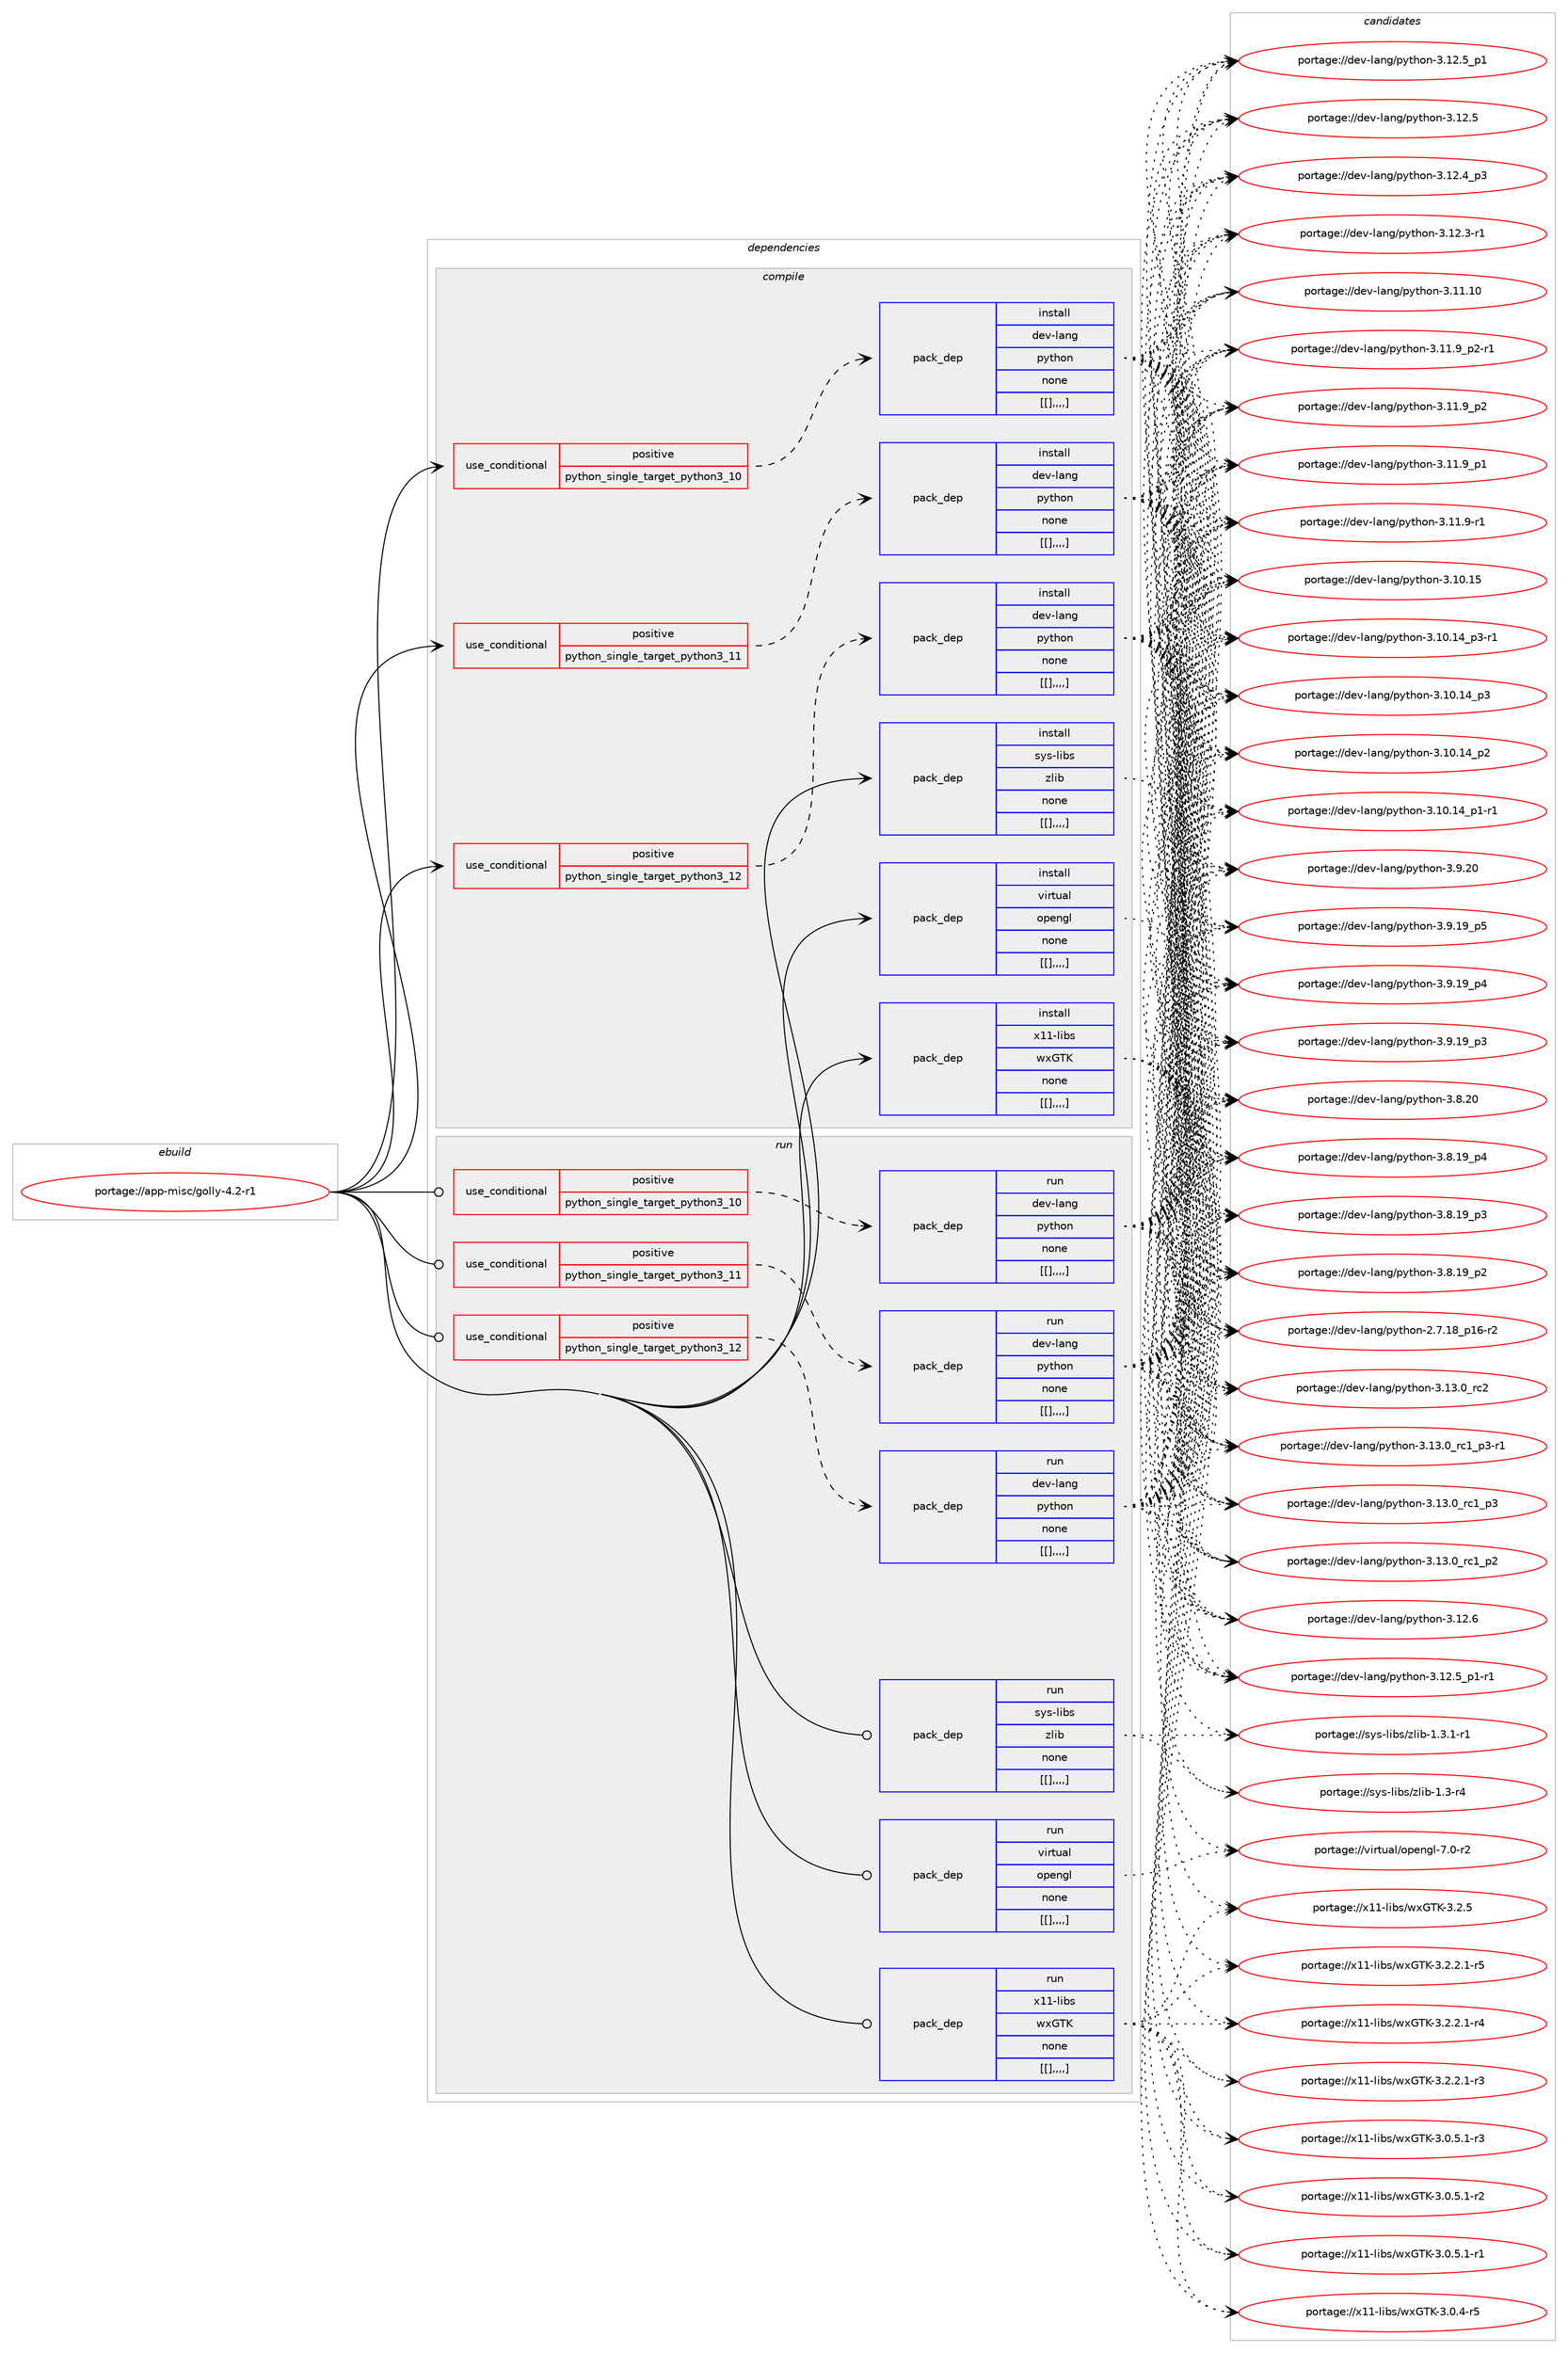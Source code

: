 digraph prolog {

# *************
# Graph options
# *************

newrank=true;
concentrate=true;
compound=true;
graph [rankdir=LR,fontname=Helvetica,fontsize=10,ranksep=1.5];#, ranksep=2.5, nodesep=0.2];
edge  [arrowhead=vee];
node  [fontname=Helvetica,fontsize=10];

# **********
# The ebuild
# **********

subgraph cluster_leftcol {
color=gray;
label=<<i>ebuild</i>>;
id [label="portage://app-misc/golly-4.2-r1", color=red, width=4, href="../app-misc/golly-4.2-r1.svg"];
}

# ****************
# The dependencies
# ****************

subgraph cluster_midcol {
color=gray;
label=<<i>dependencies</i>>;
subgraph cluster_compile {
fillcolor="#eeeeee";
style=filled;
label=<<i>compile</i>>;
subgraph cond12145 {
dependency41861 [label=<<TABLE BORDER="0" CELLBORDER="1" CELLSPACING="0" CELLPADDING="4"><TR><TD ROWSPAN="3" CELLPADDING="10">use_conditional</TD></TR><TR><TD>positive</TD></TR><TR><TD>python_single_target_python3_10</TD></TR></TABLE>>, shape=none, color=red];
subgraph pack29323 {
dependency41862 [label=<<TABLE BORDER="0" CELLBORDER="1" CELLSPACING="0" CELLPADDING="4" WIDTH="220"><TR><TD ROWSPAN="6" CELLPADDING="30">pack_dep</TD></TR><TR><TD WIDTH="110">install</TD></TR><TR><TD>dev-lang</TD></TR><TR><TD>python</TD></TR><TR><TD>none</TD></TR><TR><TD>[[],,,,]</TD></TR></TABLE>>, shape=none, color=blue];
}
dependency41861:e -> dependency41862:w [weight=20,style="dashed",arrowhead="vee"];
}
id:e -> dependency41861:w [weight=20,style="solid",arrowhead="vee"];
subgraph cond12146 {
dependency41863 [label=<<TABLE BORDER="0" CELLBORDER="1" CELLSPACING="0" CELLPADDING="4"><TR><TD ROWSPAN="3" CELLPADDING="10">use_conditional</TD></TR><TR><TD>positive</TD></TR><TR><TD>python_single_target_python3_11</TD></TR></TABLE>>, shape=none, color=red];
subgraph pack29324 {
dependency41864 [label=<<TABLE BORDER="0" CELLBORDER="1" CELLSPACING="0" CELLPADDING="4" WIDTH="220"><TR><TD ROWSPAN="6" CELLPADDING="30">pack_dep</TD></TR><TR><TD WIDTH="110">install</TD></TR><TR><TD>dev-lang</TD></TR><TR><TD>python</TD></TR><TR><TD>none</TD></TR><TR><TD>[[],,,,]</TD></TR></TABLE>>, shape=none, color=blue];
}
dependency41863:e -> dependency41864:w [weight=20,style="dashed",arrowhead="vee"];
}
id:e -> dependency41863:w [weight=20,style="solid",arrowhead="vee"];
subgraph cond12147 {
dependency41865 [label=<<TABLE BORDER="0" CELLBORDER="1" CELLSPACING="0" CELLPADDING="4"><TR><TD ROWSPAN="3" CELLPADDING="10">use_conditional</TD></TR><TR><TD>positive</TD></TR><TR><TD>python_single_target_python3_12</TD></TR></TABLE>>, shape=none, color=red];
subgraph pack29325 {
dependency41866 [label=<<TABLE BORDER="0" CELLBORDER="1" CELLSPACING="0" CELLPADDING="4" WIDTH="220"><TR><TD ROWSPAN="6" CELLPADDING="30">pack_dep</TD></TR><TR><TD WIDTH="110">install</TD></TR><TR><TD>dev-lang</TD></TR><TR><TD>python</TD></TR><TR><TD>none</TD></TR><TR><TD>[[],,,,]</TD></TR></TABLE>>, shape=none, color=blue];
}
dependency41865:e -> dependency41866:w [weight=20,style="dashed",arrowhead="vee"];
}
id:e -> dependency41865:w [weight=20,style="solid",arrowhead="vee"];
subgraph pack29326 {
dependency41867 [label=<<TABLE BORDER="0" CELLBORDER="1" CELLSPACING="0" CELLPADDING="4" WIDTH="220"><TR><TD ROWSPAN="6" CELLPADDING="30">pack_dep</TD></TR><TR><TD WIDTH="110">install</TD></TR><TR><TD>sys-libs</TD></TR><TR><TD>zlib</TD></TR><TR><TD>none</TD></TR><TR><TD>[[],,,,]</TD></TR></TABLE>>, shape=none, color=blue];
}
id:e -> dependency41867:w [weight=20,style="solid",arrowhead="vee"];
subgraph pack29327 {
dependency41868 [label=<<TABLE BORDER="0" CELLBORDER="1" CELLSPACING="0" CELLPADDING="4" WIDTH="220"><TR><TD ROWSPAN="6" CELLPADDING="30">pack_dep</TD></TR><TR><TD WIDTH="110">install</TD></TR><TR><TD>virtual</TD></TR><TR><TD>opengl</TD></TR><TR><TD>none</TD></TR><TR><TD>[[],,,,]</TD></TR></TABLE>>, shape=none, color=blue];
}
id:e -> dependency41868:w [weight=20,style="solid",arrowhead="vee"];
subgraph pack29328 {
dependency41869 [label=<<TABLE BORDER="0" CELLBORDER="1" CELLSPACING="0" CELLPADDING="4" WIDTH="220"><TR><TD ROWSPAN="6" CELLPADDING="30">pack_dep</TD></TR><TR><TD WIDTH="110">install</TD></TR><TR><TD>x11-libs</TD></TR><TR><TD>wxGTK</TD></TR><TR><TD>none</TD></TR><TR><TD>[[],,,,]</TD></TR></TABLE>>, shape=none, color=blue];
}
id:e -> dependency41869:w [weight=20,style="solid",arrowhead="vee"];
}
subgraph cluster_compileandrun {
fillcolor="#eeeeee";
style=filled;
label=<<i>compile and run</i>>;
}
subgraph cluster_run {
fillcolor="#eeeeee";
style=filled;
label=<<i>run</i>>;
subgraph cond12148 {
dependency41870 [label=<<TABLE BORDER="0" CELLBORDER="1" CELLSPACING="0" CELLPADDING="4"><TR><TD ROWSPAN="3" CELLPADDING="10">use_conditional</TD></TR><TR><TD>positive</TD></TR><TR><TD>python_single_target_python3_10</TD></TR></TABLE>>, shape=none, color=red];
subgraph pack29329 {
dependency41871 [label=<<TABLE BORDER="0" CELLBORDER="1" CELLSPACING="0" CELLPADDING="4" WIDTH="220"><TR><TD ROWSPAN="6" CELLPADDING="30">pack_dep</TD></TR><TR><TD WIDTH="110">run</TD></TR><TR><TD>dev-lang</TD></TR><TR><TD>python</TD></TR><TR><TD>none</TD></TR><TR><TD>[[],,,,]</TD></TR></TABLE>>, shape=none, color=blue];
}
dependency41870:e -> dependency41871:w [weight=20,style="dashed",arrowhead="vee"];
}
id:e -> dependency41870:w [weight=20,style="solid",arrowhead="odot"];
subgraph cond12149 {
dependency41872 [label=<<TABLE BORDER="0" CELLBORDER="1" CELLSPACING="0" CELLPADDING="4"><TR><TD ROWSPAN="3" CELLPADDING="10">use_conditional</TD></TR><TR><TD>positive</TD></TR><TR><TD>python_single_target_python3_11</TD></TR></TABLE>>, shape=none, color=red];
subgraph pack29330 {
dependency41873 [label=<<TABLE BORDER="0" CELLBORDER="1" CELLSPACING="0" CELLPADDING="4" WIDTH="220"><TR><TD ROWSPAN="6" CELLPADDING="30">pack_dep</TD></TR><TR><TD WIDTH="110">run</TD></TR><TR><TD>dev-lang</TD></TR><TR><TD>python</TD></TR><TR><TD>none</TD></TR><TR><TD>[[],,,,]</TD></TR></TABLE>>, shape=none, color=blue];
}
dependency41872:e -> dependency41873:w [weight=20,style="dashed",arrowhead="vee"];
}
id:e -> dependency41872:w [weight=20,style="solid",arrowhead="odot"];
subgraph cond12150 {
dependency41874 [label=<<TABLE BORDER="0" CELLBORDER="1" CELLSPACING="0" CELLPADDING="4"><TR><TD ROWSPAN="3" CELLPADDING="10">use_conditional</TD></TR><TR><TD>positive</TD></TR><TR><TD>python_single_target_python3_12</TD></TR></TABLE>>, shape=none, color=red];
subgraph pack29331 {
dependency41875 [label=<<TABLE BORDER="0" CELLBORDER="1" CELLSPACING="0" CELLPADDING="4" WIDTH="220"><TR><TD ROWSPAN="6" CELLPADDING="30">pack_dep</TD></TR><TR><TD WIDTH="110">run</TD></TR><TR><TD>dev-lang</TD></TR><TR><TD>python</TD></TR><TR><TD>none</TD></TR><TR><TD>[[],,,,]</TD></TR></TABLE>>, shape=none, color=blue];
}
dependency41874:e -> dependency41875:w [weight=20,style="dashed",arrowhead="vee"];
}
id:e -> dependency41874:w [weight=20,style="solid",arrowhead="odot"];
subgraph pack29332 {
dependency41876 [label=<<TABLE BORDER="0" CELLBORDER="1" CELLSPACING="0" CELLPADDING="4" WIDTH="220"><TR><TD ROWSPAN="6" CELLPADDING="30">pack_dep</TD></TR><TR><TD WIDTH="110">run</TD></TR><TR><TD>sys-libs</TD></TR><TR><TD>zlib</TD></TR><TR><TD>none</TD></TR><TR><TD>[[],,,,]</TD></TR></TABLE>>, shape=none, color=blue];
}
id:e -> dependency41876:w [weight=20,style="solid",arrowhead="odot"];
subgraph pack29333 {
dependency41877 [label=<<TABLE BORDER="0" CELLBORDER="1" CELLSPACING="0" CELLPADDING="4" WIDTH="220"><TR><TD ROWSPAN="6" CELLPADDING="30">pack_dep</TD></TR><TR><TD WIDTH="110">run</TD></TR><TR><TD>virtual</TD></TR><TR><TD>opengl</TD></TR><TR><TD>none</TD></TR><TR><TD>[[],,,,]</TD></TR></TABLE>>, shape=none, color=blue];
}
id:e -> dependency41877:w [weight=20,style="solid",arrowhead="odot"];
subgraph pack29334 {
dependency41878 [label=<<TABLE BORDER="0" CELLBORDER="1" CELLSPACING="0" CELLPADDING="4" WIDTH="220"><TR><TD ROWSPAN="6" CELLPADDING="30">pack_dep</TD></TR><TR><TD WIDTH="110">run</TD></TR><TR><TD>x11-libs</TD></TR><TR><TD>wxGTK</TD></TR><TR><TD>none</TD></TR><TR><TD>[[],,,,]</TD></TR></TABLE>>, shape=none, color=blue];
}
id:e -> dependency41878:w [weight=20,style="solid",arrowhead="odot"];
}
}

# **************
# The candidates
# **************

subgraph cluster_choices {
rank=same;
color=gray;
label=<<i>candidates</i>>;

subgraph choice29323 {
color=black;
nodesep=1;
choice10010111845108971101034711212111610411111045514649514648951149950 [label="portage://dev-lang/python-3.13.0_rc2", color=red, width=4,href="../dev-lang/python-3.13.0_rc2.svg"];
choice1001011184510897110103471121211161041111104551464951464895114994995112514511449 [label="portage://dev-lang/python-3.13.0_rc1_p3-r1", color=red, width=4,href="../dev-lang/python-3.13.0_rc1_p3-r1.svg"];
choice100101118451089711010347112121116104111110455146495146489511499499511251 [label="portage://dev-lang/python-3.13.0_rc1_p3", color=red, width=4,href="../dev-lang/python-3.13.0_rc1_p3.svg"];
choice100101118451089711010347112121116104111110455146495146489511499499511250 [label="portage://dev-lang/python-3.13.0_rc1_p2", color=red, width=4,href="../dev-lang/python-3.13.0_rc1_p2.svg"];
choice10010111845108971101034711212111610411111045514649504654 [label="portage://dev-lang/python-3.12.6", color=red, width=4,href="../dev-lang/python-3.12.6.svg"];
choice1001011184510897110103471121211161041111104551464950465395112494511449 [label="portage://dev-lang/python-3.12.5_p1-r1", color=red, width=4,href="../dev-lang/python-3.12.5_p1-r1.svg"];
choice100101118451089711010347112121116104111110455146495046539511249 [label="portage://dev-lang/python-3.12.5_p1", color=red, width=4,href="../dev-lang/python-3.12.5_p1.svg"];
choice10010111845108971101034711212111610411111045514649504653 [label="portage://dev-lang/python-3.12.5", color=red, width=4,href="../dev-lang/python-3.12.5.svg"];
choice100101118451089711010347112121116104111110455146495046529511251 [label="portage://dev-lang/python-3.12.4_p3", color=red, width=4,href="../dev-lang/python-3.12.4_p3.svg"];
choice100101118451089711010347112121116104111110455146495046514511449 [label="portage://dev-lang/python-3.12.3-r1", color=red, width=4,href="../dev-lang/python-3.12.3-r1.svg"];
choice1001011184510897110103471121211161041111104551464949464948 [label="portage://dev-lang/python-3.11.10", color=red, width=4,href="../dev-lang/python-3.11.10.svg"];
choice1001011184510897110103471121211161041111104551464949465795112504511449 [label="portage://dev-lang/python-3.11.9_p2-r1", color=red, width=4,href="../dev-lang/python-3.11.9_p2-r1.svg"];
choice100101118451089711010347112121116104111110455146494946579511250 [label="portage://dev-lang/python-3.11.9_p2", color=red, width=4,href="../dev-lang/python-3.11.9_p2.svg"];
choice100101118451089711010347112121116104111110455146494946579511249 [label="portage://dev-lang/python-3.11.9_p1", color=red, width=4,href="../dev-lang/python-3.11.9_p1.svg"];
choice100101118451089711010347112121116104111110455146494946574511449 [label="portage://dev-lang/python-3.11.9-r1", color=red, width=4,href="../dev-lang/python-3.11.9-r1.svg"];
choice1001011184510897110103471121211161041111104551464948464953 [label="portage://dev-lang/python-3.10.15", color=red, width=4,href="../dev-lang/python-3.10.15.svg"];
choice100101118451089711010347112121116104111110455146494846495295112514511449 [label="portage://dev-lang/python-3.10.14_p3-r1", color=red, width=4,href="../dev-lang/python-3.10.14_p3-r1.svg"];
choice10010111845108971101034711212111610411111045514649484649529511251 [label="portage://dev-lang/python-3.10.14_p3", color=red, width=4,href="../dev-lang/python-3.10.14_p3.svg"];
choice10010111845108971101034711212111610411111045514649484649529511250 [label="portage://dev-lang/python-3.10.14_p2", color=red, width=4,href="../dev-lang/python-3.10.14_p2.svg"];
choice100101118451089711010347112121116104111110455146494846495295112494511449 [label="portage://dev-lang/python-3.10.14_p1-r1", color=red, width=4,href="../dev-lang/python-3.10.14_p1-r1.svg"];
choice10010111845108971101034711212111610411111045514657465048 [label="portage://dev-lang/python-3.9.20", color=red, width=4,href="../dev-lang/python-3.9.20.svg"];
choice100101118451089711010347112121116104111110455146574649579511253 [label="portage://dev-lang/python-3.9.19_p5", color=red, width=4,href="../dev-lang/python-3.9.19_p5.svg"];
choice100101118451089711010347112121116104111110455146574649579511252 [label="portage://dev-lang/python-3.9.19_p4", color=red, width=4,href="../dev-lang/python-3.9.19_p4.svg"];
choice100101118451089711010347112121116104111110455146574649579511251 [label="portage://dev-lang/python-3.9.19_p3", color=red, width=4,href="../dev-lang/python-3.9.19_p3.svg"];
choice10010111845108971101034711212111610411111045514656465048 [label="portage://dev-lang/python-3.8.20", color=red, width=4,href="../dev-lang/python-3.8.20.svg"];
choice100101118451089711010347112121116104111110455146564649579511252 [label="portage://dev-lang/python-3.8.19_p4", color=red, width=4,href="../dev-lang/python-3.8.19_p4.svg"];
choice100101118451089711010347112121116104111110455146564649579511251 [label="portage://dev-lang/python-3.8.19_p3", color=red, width=4,href="../dev-lang/python-3.8.19_p3.svg"];
choice100101118451089711010347112121116104111110455146564649579511250 [label="portage://dev-lang/python-3.8.19_p2", color=red, width=4,href="../dev-lang/python-3.8.19_p2.svg"];
choice100101118451089711010347112121116104111110455046554649569511249544511450 [label="portage://dev-lang/python-2.7.18_p16-r2", color=red, width=4,href="../dev-lang/python-2.7.18_p16-r2.svg"];
dependency41862:e -> choice10010111845108971101034711212111610411111045514649514648951149950:w [style=dotted,weight="100"];
dependency41862:e -> choice1001011184510897110103471121211161041111104551464951464895114994995112514511449:w [style=dotted,weight="100"];
dependency41862:e -> choice100101118451089711010347112121116104111110455146495146489511499499511251:w [style=dotted,weight="100"];
dependency41862:e -> choice100101118451089711010347112121116104111110455146495146489511499499511250:w [style=dotted,weight="100"];
dependency41862:e -> choice10010111845108971101034711212111610411111045514649504654:w [style=dotted,weight="100"];
dependency41862:e -> choice1001011184510897110103471121211161041111104551464950465395112494511449:w [style=dotted,weight="100"];
dependency41862:e -> choice100101118451089711010347112121116104111110455146495046539511249:w [style=dotted,weight="100"];
dependency41862:e -> choice10010111845108971101034711212111610411111045514649504653:w [style=dotted,weight="100"];
dependency41862:e -> choice100101118451089711010347112121116104111110455146495046529511251:w [style=dotted,weight="100"];
dependency41862:e -> choice100101118451089711010347112121116104111110455146495046514511449:w [style=dotted,weight="100"];
dependency41862:e -> choice1001011184510897110103471121211161041111104551464949464948:w [style=dotted,weight="100"];
dependency41862:e -> choice1001011184510897110103471121211161041111104551464949465795112504511449:w [style=dotted,weight="100"];
dependency41862:e -> choice100101118451089711010347112121116104111110455146494946579511250:w [style=dotted,weight="100"];
dependency41862:e -> choice100101118451089711010347112121116104111110455146494946579511249:w [style=dotted,weight="100"];
dependency41862:e -> choice100101118451089711010347112121116104111110455146494946574511449:w [style=dotted,weight="100"];
dependency41862:e -> choice1001011184510897110103471121211161041111104551464948464953:w [style=dotted,weight="100"];
dependency41862:e -> choice100101118451089711010347112121116104111110455146494846495295112514511449:w [style=dotted,weight="100"];
dependency41862:e -> choice10010111845108971101034711212111610411111045514649484649529511251:w [style=dotted,weight="100"];
dependency41862:e -> choice10010111845108971101034711212111610411111045514649484649529511250:w [style=dotted,weight="100"];
dependency41862:e -> choice100101118451089711010347112121116104111110455146494846495295112494511449:w [style=dotted,weight="100"];
dependency41862:e -> choice10010111845108971101034711212111610411111045514657465048:w [style=dotted,weight="100"];
dependency41862:e -> choice100101118451089711010347112121116104111110455146574649579511253:w [style=dotted,weight="100"];
dependency41862:e -> choice100101118451089711010347112121116104111110455146574649579511252:w [style=dotted,weight="100"];
dependency41862:e -> choice100101118451089711010347112121116104111110455146574649579511251:w [style=dotted,weight="100"];
dependency41862:e -> choice10010111845108971101034711212111610411111045514656465048:w [style=dotted,weight="100"];
dependency41862:e -> choice100101118451089711010347112121116104111110455146564649579511252:w [style=dotted,weight="100"];
dependency41862:e -> choice100101118451089711010347112121116104111110455146564649579511251:w [style=dotted,weight="100"];
dependency41862:e -> choice100101118451089711010347112121116104111110455146564649579511250:w [style=dotted,weight="100"];
dependency41862:e -> choice100101118451089711010347112121116104111110455046554649569511249544511450:w [style=dotted,weight="100"];
}
subgraph choice29324 {
color=black;
nodesep=1;
choice10010111845108971101034711212111610411111045514649514648951149950 [label="portage://dev-lang/python-3.13.0_rc2", color=red, width=4,href="../dev-lang/python-3.13.0_rc2.svg"];
choice1001011184510897110103471121211161041111104551464951464895114994995112514511449 [label="portage://dev-lang/python-3.13.0_rc1_p3-r1", color=red, width=4,href="../dev-lang/python-3.13.0_rc1_p3-r1.svg"];
choice100101118451089711010347112121116104111110455146495146489511499499511251 [label="portage://dev-lang/python-3.13.0_rc1_p3", color=red, width=4,href="../dev-lang/python-3.13.0_rc1_p3.svg"];
choice100101118451089711010347112121116104111110455146495146489511499499511250 [label="portage://dev-lang/python-3.13.0_rc1_p2", color=red, width=4,href="../dev-lang/python-3.13.0_rc1_p2.svg"];
choice10010111845108971101034711212111610411111045514649504654 [label="portage://dev-lang/python-3.12.6", color=red, width=4,href="../dev-lang/python-3.12.6.svg"];
choice1001011184510897110103471121211161041111104551464950465395112494511449 [label="portage://dev-lang/python-3.12.5_p1-r1", color=red, width=4,href="../dev-lang/python-3.12.5_p1-r1.svg"];
choice100101118451089711010347112121116104111110455146495046539511249 [label="portage://dev-lang/python-3.12.5_p1", color=red, width=4,href="../dev-lang/python-3.12.5_p1.svg"];
choice10010111845108971101034711212111610411111045514649504653 [label="portage://dev-lang/python-3.12.5", color=red, width=4,href="../dev-lang/python-3.12.5.svg"];
choice100101118451089711010347112121116104111110455146495046529511251 [label="portage://dev-lang/python-3.12.4_p3", color=red, width=4,href="../dev-lang/python-3.12.4_p3.svg"];
choice100101118451089711010347112121116104111110455146495046514511449 [label="portage://dev-lang/python-3.12.3-r1", color=red, width=4,href="../dev-lang/python-3.12.3-r1.svg"];
choice1001011184510897110103471121211161041111104551464949464948 [label="portage://dev-lang/python-3.11.10", color=red, width=4,href="../dev-lang/python-3.11.10.svg"];
choice1001011184510897110103471121211161041111104551464949465795112504511449 [label="portage://dev-lang/python-3.11.9_p2-r1", color=red, width=4,href="../dev-lang/python-3.11.9_p2-r1.svg"];
choice100101118451089711010347112121116104111110455146494946579511250 [label="portage://dev-lang/python-3.11.9_p2", color=red, width=4,href="../dev-lang/python-3.11.9_p2.svg"];
choice100101118451089711010347112121116104111110455146494946579511249 [label="portage://dev-lang/python-3.11.9_p1", color=red, width=4,href="../dev-lang/python-3.11.9_p1.svg"];
choice100101118451089711010347112121116104111110455146494946574511449 [label="portage://dev-lang/python-3.11.9-r1", color=red, width=4,href="../dev-lang/python-3.11.9-r1.svg"];
choice1001011184510897110103471121211161041111104551464948464953 [label="portage://dev-lang/python-3.10.15", color=red, width=4,href="../dev-lang/python-3.10.15.svg"];
choice100101118451089711010347112121116104111110455146494846495295112514511449 [label="portage://dev-lang/python-3.10.14_p3-r1", color=red, width=4,href="../dev-lang/python-3.10.14_p3-r1.svg"];
choice10010111845108971101034711212111610411111045514649484649529511251 [label="portage://dev-lang/python-3.10.14_p3", color=red, width=4,href="../dev-lang/python-3.10.14_p3.svg"];
choice10010111845108971101034711212111610411111045514649484649529511250 [label="portage://dev-lang/python-3.10.14_p2", color=red, width=4,href="../dev-lang/python-3.10.14_p2.svg"];
choice100101118451089711010347112121116104111110455146494846495295112494511449 [label="portage://dev-lang/python-3.10.14_p1-r1", color=red, width=4,href="../dev-lang/python-3.10.14_p1-r1.svg"];
choice10010111845108971101034711212111610411111045514657465048 [label="portage://dev-lang/python-3.9.20", color=red, width=4,href="../dev-lang/python-3.9.20.svg"];
choice100101118451089711010347112121116104111110455146574649579511253 [label="portage://dev-lang/python-3.9.19_p5", color=red, width=4,href="../dev-lang/python-3.9.19_p5.svg"];
choice100101118451089711010347112121116104111110455146574649579511252 [label="portage://dev-lang/python-3.9.19_p4", color=red, width=4,href="../dev-lang/python-3.9.19_p4.svg"];
choice100101118451089711010347112121116104111110455146574649579511251 [label="portage://dev-lang/python-3.9.19_p3", color=red, width=4,href="../dev-lang/python-3.9.19_p3.svg"];
choice10010111845108971101034711212111610411111045514656465048 [label="portage://dev-lang/python-3.8.20", color=red, width=4,href="../dev-lang/python-3.8.20.svg"];
choice100101118451089711010347112121116104111110455146564649579511252 [label="portage://dev-lang/python-3.8.19_p4", color=red, width=4,href="../dev-lang/python-3.8.19_p4.svg"];
choice100101118451089711010347112121116104111110455146564649579511251 [label="portage://dev-lang/python-3.8.19_p3", color=red, width=4,href="../dev-lang/python-3.8.19_p3.svg"];
choice100101118451089711010347112121116104111110455146564649579511250 [label="portage://dev-lang/python-3.8.19_p2", color=red, width=4,href="../dev-lang/python-3.8.19_p2.svg"];
choice100101118451089711010347112121116104111110455046554649569511249544511450 [label="portage://dev-lang/python-2.7.18_p16-r2", color=red, width=4,href="../dev-lang/python-2.7.18_p16-r2.svg"];
dependency41864:e -> choice10010111845108971101034711212111610411111045514649514648951149950:w [style=dotted,weight="100"];
dependency41864:e -> choice1001011184510897110103471121211161041111104551464951464895114994995112514511449:w [style=dotted,weight="100"];
dependency41864:e -> choice100101118451089711010347112121116104111110455146495146489511499499511251:w [style=dotted,weight="100"];
dependency41864:e -> choice100101118451089711010347112121116104111110455146495146489511499499511250:w [style=dotted,weight="100"];
dependency41864:e -> choice10010111845108971101034711212111610411111045514649504654:w [style=dotted,weight="100"];
dependency41864:e -> choice1001011184510897110103471121211161041111104551464950465395112494511449:w [style=dotted,weight="100"];
dependency41864:e -> choice100101118451089711010347112121116104111110455146495046539511249:w [style=dotted,weight="100"];
dependency41864:e -> choice10010111845108971101034711212111610411111045514649504653:w [style=dotted,weight="100"];
dependency41864:e -> choice100101118451089711010347112121116104111110455146495046529511251:w [style=dotted,weight="100"];
dependency41864:e -> choice100101118451089711010347112121116104111110455146495046514511449:w [style=dotted,weight="100"];
dependency41864:e -> choice1001011184510897110103471121211161041111104551464949464948:w [style=dotted,weight="100"];
dependency41864:e -> choice1001011184510897110103471121211161041111104551464949465795112504511449:w [style=dotted,weight="100"];
dependency41864:e -> choice100101118451089711010347112121116104111110455146494946579511250:w [style=dotted,weight="100"];
dependency41864:e -> choice100101118451089711010347112121116104111110455146494946579511249:w [style=dotted,weight="100"];
dependency41864:e -> choice100101118451089711010347112121116104111110455146494946574511449:w [style=dotted,weight="100"];
dependency41864:e -> choice1001011184510897110103471121211161041111104551464948464953:w [style=dotted,weight="100"];
dependency41864:e -> choice100101118451089711010347112121116104111110455146494846495295112514511449:w [style=dotted,weight="100"];
dependency41864:e -> choice10010111845108971101034711212111610411111045514649484649529511251:w [style=dotted,weight="100"];
dependency41864:e -> choice10010111845108971101034711212111610411111045514649484649529511250:w [style=dotted,weight="100"];
dependency41864:e -> choice100101118451089711010347112121116104111110455146494846495295112494511449:w [style=dotted,weight="100"];
dependency41864:e -> choice10010111845108971101034711212111610411111045514657465048:w [style=dotted,weight="100"];
dependency41864:e -> choice100101118451089711010347112121116104111110455146574649579511253:w [style=dotted,weight="100"];
dependency41864:e -> choice100101118451089711010347112121116104111110455146574649579511252:w [style=dotted,weight="100"];
dependency41864:e -> choice100101118451089711010347112121116104111110455146574649579511251:w [style=dotted,weight="100"];
dependency41864:e -> choice10010111845108971101034711212111610411111045514656465048:w [style=dotted,weight="100"];
dependency41864:e -> choice100101118451089711010347112121116104111110455146564649579511252:w [style=dotted,weight="100"];
dependency41864:e -> choice100101118451089711010347112121116104111110455146564649579511251:w [style=dotted,weight="100"];
dependency41864:e -> choice100101118451089711010347112121116104111110455146564649579511250:w [style=dotted,weight="100"];
dependency41864:e -> choice100101118451089711010347112121116104111110455046554649569511249544511450:w [style=dotted,weight="100"];
}
subgraph choice29325 {
color=black;
nodesep=1;
choice10010111845108971101034711212111610411111045514649514648951149950 [label="portage://dev-lang/python-3.13.0_rc2", color=red, width=4,href="../dev-lang/python-3.13.0_rc2.svg"];
choice1001011184510897110103471121211161041111104551464951464895114994995112514511449 [label="portage://dev-lang/python-3.13.0_rc1_p3-r1", color=red, width=4,href="../dev-lang/python-3.13.0_rc1_p3-r1.svg"];
choice100101118451089711010347112121116104111110455146495146489511499499511251 [label="portage://dev-lang/python-3.13.0_rc1_p3", color=red, width=4,href="../dev-lang/python-3.13.0_rc1_p3.svg"];
choice100101118451089711010347112121116104111110455146495146489511499499511250 [label="portage://dev-lang/python-3.13.0_rc1_p2", color=red, width=4,href="../dev-lang/python-3.13.0_rc1_p2.svg"];
choice10010111845108971101034711212111610411111045514649504654 [label="portage://dev-lang/python-3.12.6", color=red, width=4,href="../dev-lang/python-3.12.6.svg"];
choice1001011184510897110103471121211161041111104551464950465395112494511449 [label="portage://dev-lang/python-3.12.5_p1-r1", color=red, width=4,href="../dev-lang/python-3.12.5_p1-r1.svg"];
choice100101118451089711010347112121116104111110455146495046539511249 [label="portage://dev-lang/python-3.12.5_p1", color=red, width=4,href="../dev-lang/python-3.12.5_p1.svg"];
choice10010111845108971101034711212111610411111045514649504653 [label="portage://dev-lang/python-3.12.5", color=red, width=4,href="../dev-lang/python-3.12.5.svg"];
choice100101118451089711010347112121116104111110455146495046529511251 [label="portage://dev-lang/python-3.12.4_p3", color=red, width=4,href="../dev-lang/python-3.12.4_p3.svg"];
choice100101118451089711010347112121116104111110455146495046514511449 [label="portage://dev-lang/python-3.12.3-r1", color=red, width=4,href="../dev-lang/python-3.12.3-r1.svg"];
choice1001011184510897110103471121211161041111104551464949464948 [label="portage://dev-lang/python-3.11.10", color=red, width=4,href="../dev-lang/python-3.11.10.svg"];
choice1001011184510897110103471121211161041111104551464949465795112504511449 [label="portage://dev-lang/python-3.11.9_p2-r1", color=red, width=4,href="../dev-lang/python-3.11.9_p2-r1.svg"];
choice100101118451089711010347112121116104111110455146494946579511250 [label="portage://dev-lang/python-3.11.9_p2", color=red, width=4,href="../dev-lang/python-3.11.9_p2.svg"];
choice100101118451089711010347112121116104111110455146494946579511249 [label="portage://dev-lang/python-3.11.9_p1", color=red, width=4,href="../dev-lang/python-3.11.9_p1.svg"];
choice100101118451089711010347112121116104111110455146494946574511449 [label="portage://dev-lang/python-3.11.9-r1", color=red, width=4,href="../dev-lang/python-3.11.9-r1.svg"];
choice1001011184510897110103471121211161041111104551464948464953 [label="portage://dev-lang/python-3.10.15", color=red, width=4,href="../dev-lang/python-3.10.15.svg"];
choice100101118451089711010347112121116104111110455146494846495295112514511449 [label="portage://dev-lang/python-3.10.14_p3-r1", color=red, width=4,href="../dev-lang/python-3.10.14_p3-r1.svg"];
choice10010111845108971101034711212111610411111045514649484649529511251 [label="portage://dev-lang/python-3.10.14_p3", color=red, width=4,href="../dev-lang/python-3.10.14_p3.svg"];
choice10010111845108971101034711212111610411111045514649484649529511250 [label="portage://dev-lang/python-3.10.14_p2", color=red, width=4,href="../dev-lang/python-3.10.14_p2.svg"];
choice100101118451089711010347112121116104111110455146494846495295112494511449 [label="portage://dev-lang/python-3.10.14_p1-r1", color=red, width=4,href="../dev-lang/python-3.10.14_p1-r1.svg"];
choice10010111845108971101034711212111610411111045514657465048 [label="portage://dev-lang/python-3.9.20", color=red, width=4,href="../dev-lang/python-3.9.20.svg"];
choice100101118451089711010347112121116104111110455146574649579511253 [label="portage://dev-lang/python-3.9.19_p5", color=red, width=4,href="../dev-lang/python-3.9.19_p5.svg"];
choice100101118451089711010347112121116104111110455146574649579511252 [label="portage://dev-lang/python-3.9.19_p4", color=red, width=4,href="../dev-lang/python-3.9.19_p4.svg"];
choice100101118451089711010347112121116104111110455146574649579511251 [label="portage://dev-lang/python-3.9.19_p3", color=red, width=4,href="../dev-lang/python-3.9.19_p3.svg"];
choice10010111845108971101034711212111610411111045514656465048 [label="portage://dev-lang/python-3.8.20", color=red, width=4,href="../dev-lang/python-3.8.20.svg"];
choice100101118451089711010347112121116104111110455146564649579511252 [label="portage://dev-lang/python-3.8.19_p4", color=red, width=4,href="../dev-lang/python-3.8.19_p4.svg"];
choice100101118451089711010347112121116104111110455146564649579511251 [label="portage://dev-lang/python-3.8.19_p3", color=red, width=4,href="../dev-lang/python-3.8.19_p3.svg"];
choice100101118451089711010347112121116104111110455146564649579511250 [label="portage://dev-lang/python-3.8.19_p2", color=red, width=4,href="../dev-lang/python-3.8.19_p2.svg"];
choice100101118451089711010347112121116104111110455046554649569511249544511450 [label="portage://dev-lang/python-2.7.18_p16-r2", color=red, width=4,href="../dev-lang/python-2.7.18_p16-r2.svg"];
dependency41866:e -> choice10010111845108971101034711212111610411111045514649514648951149950:w [style=dotted,weight="100"];
dependency41866:e -> choice1001011184510897110103471121211161041111104551464951464895114994995112514511449:w [style=dotted,weight="100"];
dependency41866:e -> choice100101118451089711010347112121116104111110455146495146489511499499511251:w [style=dotted,weight="100"];
dependency41866:e -> choice100101118451089711010347112121116104111110455146495146489511499499511250:w [style=dotted,weight="100"];
dependency41866:e -> choice10010111845108971101034711212111610411111045514649504654:w [style=dotted,weight="100"];
dependency41866:e -> choice1001011184510897110103471121211161041111104551464950465395112494511449:w [style=dotted,weight="100"];
dependency41866:e -> choice100101118451089711010347112121116104111110455146495046539511249:w [style=dotted,weight="100"];
dependency41866:e -> choice10010111845108971101034711212111610411111045514649504653:w [style=dotted,weight="100"];
dependency41866:e -> choice100101118451089711010347112121116104111110455146495046529511251:w [style=dotted,weight="100"];
dependency41866:e -> choice100101118451089711010347112121116104111110455146495046514511449:w [style=dotted,weight="100"];
dependency41866:e -> choice1001011184510897110103471121211161041111104551464949464948:w [style=dotted,weight="100"];
dependency41866:e -> choice1001011184510897110103471121211161041111104551464949465795112504511449:w [style=dotted,weight="100"];
dependency41866:e -> choice100101118451089711010347112121116104111110455146494946579511250:w [style=dotted,weight="100"];
dependency41866:e -> choice100101118451089711010347112121116104111110455146494946579511249:w [style=dotted,weight="100"];
dependency41866:e -> choice100101118451089711010347112121116104111110455146494946574511449:w [style=dotted,weight="100"];
dependency41866:e -> choice1001011184510897110103471121211161041111104551464948464953:w [style=dotted,weight="100"];
dependency41866:e -> choice100101118451089711010347112121116104111110455146494846495295112514511449:w [style=dotted,weight="100"];
dependency41866:e -> choice10010111845108971101034711212111610411111045514649484649529511251:w [style=dotted,weight="100"];
dependency41866:e -> choice10010111845108971101034711212111610411111045514649484649529511250:w [style=dotted,weight="100"];
dependency41866:e -> choice100101118451089711010347112121116104111110455146494846495295112494511449:w [style=dotted,weight="100"];
dependency41866:e -> choice10010111845108971101034711212111610411111045514657465048:w [style=dotted,weight="100"];
dependency41866:e -> choice100101118451089711010347112121116104111110455146574649579511253:w [style=dotted,weight="100"];
dependency41866:e -> choice100101118451089711010347112121116104111110455146574649579511252:w [style=dotted,weight="100"];
dependency41866:e -> choice100101118451089711010347112121116104111110455146574649579511251:w [style=dotted,weight="100"];
dependency41866:e -> choice10010111845108971101034711212111610411111045514656465048:w [style=dotted,weight="100"];
dependency41866:e -> choice100101118451089711010347112121116104111110455146564649579511252:w [style=dotted,weight="100"];
dependency41866:e -> choice100101118451089711010347112121116104111110455146564649579511251:w [style=dotted,weight="100"];
dependency41866:e -> choice100101118451089711010347112121116104111110455146564649579511250:w [style=dotted,weight="100"];
dependency41866:e -> choice100101118451089711010347112121116104111110455046554649569511249544511450:w [style=dotted,weight="100"];
}
subgraph choice29326 {
color=black;
nodesep=1;
choice115121115451081059811547122108105984549465146494511449 [label="portage://sys-libs/zlib-1.3.1-r1", color=red, width=4,href="../sys-libs/zlib-1.3.1-r1.svg"];
choice11512111545108105981154712210810598454946514511452 [label="portage://sys-libs/zlib-1.3-r4", color=red, width=4,href="../sys-libs/zlib-1.3-r4.svg"];
dependency41867:e -> choice115121115451081059811547122108105984549465146494511449:w [style=dotted,weight="100"];
dependency41867:e -> choice11512111545108105981154712210810598454946514511452:w [style=dotted,weight="100"];
}
subgraph choice29327 {
color=black;
nodesep=1;
choice1181051141161179710847111112101110103108455546484511450 [label="portage://virtual/opengl-7.0-r2", color=red, width=4,href="../virtual/opengl-7.0-r2.svg"];
dependency41868:e -> choice1181051141161179710847111112101110103108455546484511450:w [style=dotted,weight="100"];
}
subgraph choice29328 {
color=black;
nodesep=1;
choice1204949451081059811547119120718475455146504653 [label="portage://x11-libs/wxGTK-3.2.5", color=red, width=4,href="../x11-libs/wxGTK-3.2.5.svg"];
choice120494945108105981154711912071847545514650465046494511453 [label="portage://x11-libs/wxGTK-3.2.2.1-r5", color=red, width=4,href="../x11-libs/wxGTK-3.2.2.1-r5.svg"];
choice120494945108105981154711912071847545514650465046494511452 [label="portage://x11-libs/wxGTK-3.2.2.1-r4", color=red, width=4,href="../x11-libs/wxGTK-3.2.2.1-r4.svg"];
choice120494945108105981154711912071847545514650465046494511451 [label="portage://x11-libs/wxGTK-3.2.2.1-r3", color=red, width=4,href="../x11-libs/wxGTK-3.2.2.1-r3.svg"];
choice120494945108105981154711912071847545514648465346494511451 [label="portage://x11-libs/wxGTK-3.0.5.1-r3", color=red, width=4,href="../x11-libs/wxGTK-3.0.5.1-r3.svg"];
choice120494945108105981154711912071847545514648465346494511450 [label="portage://x11-libs/wxGTK-3.0.5.1-r2", color=red, width=4,href="../x11-libs/wxGTK-3.0.5.1-r2.svg"];
choice120494945108105981154711912071847545514648465346494511449 [label="portage://x11-libs/wxGTK-3.0.5.1-r1", color=red, width=4,href="../x11-libs/wxGTK-3.0.5.1-r1.svg"];
choice12049494510810598115471191207184754551464846524511453 [label="portage://x11-libs/wxGTK-3.0.4-r5", color=red, width=4,href="../x11-libs/wxGTK-3.0.4-r5.svg"];
dependency41869:e -> choice1204949451081059811547119120718475455146504653:w [style=dotted,weight="100"];
dependency41869:e -> choice120494945108105981154711912071847545514650465046494511453:w [style=dotted,weight="100"];
dependency41869:e -> choice120494945108105981154711912071847545514650465046494511452:w [style=dotted,weight="100"];
dependency41869:e -> choice120494945108105981154711912071847545514650465046494511451:w [style=dotted,weight="100"];
dependency41869:e -> choice120494945108105981154711912071847545514648465346494511451:w [style=dotted,weight="100"];
dependency41869:e -> choice120494945108105981154711912071847545514648465346494511450:w [style=dotted,weight="100"];
dependency41869:e -> choice120494945108105981154711912071847545514648465346494511449:w [style=dotted,weight="100"];
dependency41869:e -> choice12049494510810598115471191207184754551464846524511453:w [style=dotted,weight="100"];
}
subgraph choice29329 {
color=black;
nodesep=1;
choice10010111845108971101034711212111610411111045514649514648951149950 [label="portage://dev-lang/python-3.13.0_rc2", color=red, width=4,href="../dev-lang/python-3.13.0_rc2.svg"];
choice1001011184510897110103471121211161041111104551464951464895114994995112514511449 [label="portage://dev-lang/python-3.13.0_rc1_p3-r1", color=red, width=4,href="../dev-lang/python-3.13.0_rc1_p3-r1.svg"];
choice100101118451089711010347112121116104111110455146495146489511499499511251 [label="portage://dev-lang/python-3.13.0_rc1_p3", color=red, width=4,href="../dev-lang/python-3.13.0_rc1_p3.svg"];
choice100101118451089711010347112121116104111110455146495146489511499499511250 [label="portage://dev-lang/python-3.13.0_rc1_p2", color=red, width=4,href="../dev-lang/python-3.13.0_rc1_p2.svg"];
choice10010111845108971101034711212111610411111045514649504654 [label="portage://dev-lang/python-3.12.6", color=red, width=4,href="../dev-lang/python-3.12.6.svg"];
choice1001011184510897110103471121211161041111104551464950465395112494511449 [label="portage://dev-lang/python-3.12.5_p1-r1", color=red, width=4,href="../dev-lang/python-3.12.5_p1-r1.svg"];
choice100101118451089711010347112121116104111110455146495046539511249 [label="portage://dev-lang/python-3.12.5_p1", color=red, width=4,href="../dev-lang/python-3.12.5_p1.svg"];
choice10010111845108971101034711212111610411111045514649504653 [label="portage://dev-lang/python-3.12.5", color=red, width=4,href="../dev-lang/python-3.12.5.svg"];
choice100101118451089711010347112121116104111110455146495046529511251 [label="portage://dev-lang/python-3.12.4_p3", color=red, width=4,href="../dev-lang/python-3.12.4_p3.svg"];
choice100101118451089711010347112121116104111110455146495046514511449 [label="portage://dev-lang/python-3.12.3-r1", color=red, width=4,href="../dev-lang/python-3.12.3-r1.svg"];
choice1001011184510897110103471121211161041111104551464949464948 [label="portage://dev-lang/python-3.11.10", color=red, width=4,href="../dev-lang/python-3.11.10.svg"];
choice1001011184510897110103471121211161041111104551464949465795112504511449 [label="portage://dev-lang/python-3.11.9_p2-r1", color=red, width=4,href="../dev-lang/python-3.11.9_p2-r1.svg"];
choice100101118451089711010347112121116104111110455146494946579511250 [label="portage://dev-lang/python-3.11.9_p2", color=red, width=4,href="../dev-lang/python-3.11.9_p2.svg"];
choice100101118451089711010347112121116104111110455146494946579511249 [label="portage://dev-lang/python-3.11.9_p1", color=red, width=4,href="../dev-lang/python-3.11.9_p1.svg"];
choice100101118451089711010347112121116104111110455146494946574511449 [label="portage://dev-lang/python-3.11.9-r1", color=red, width=4,href="../dev-lang/python-3.11.9-r1.svg"];
choice1001011184510897110103471121211161041111104551464948464953 [label="portage://dev-lang/python-3.10.15", color=red, width=4,href="../dev-lang/python-3.10.15.svg"];
choice100101118451089711010347112121116104111110455146494846495295112514511449 [label="portage://dev-lang/python-3.10.14_p3-r1", color=red, width=4,href="../dev-lang/python-3.10.14_p3-r1.svg"];
choice10010111845108971101034711212111610411111045514649484649529511251 [label="portage://dev-lang/python-3.10.14_p3", color=red, width=4,href="../dev-lang/python-3.10.14_p3.svg"];
choice10010111845108971101034711212111610411111045514649484649529511250 [label="portage://dev-lang/python-3.10.14_p2", color=red, width=4,href="../dev-lang/python-3.10.14_p2.svg"];
choice100101118451089711010347112121116104111110455146494846495295112494511449 [label="portage://dev-lang/python-3.10.14_p1-r1", color=red, width=4,href="../dev-lang/python-3.10.14_p1-r1.svg"];
choice10010111845108971101034711212111610411111045514657465048 [label="portage://dev-lang/python-3.9.20", color=red, width=4,href="../dev-lang/python-3.9.20.svg"];
choice100101118451089711010347112121116104111110455146574649579511253 [label="portage://dev-lang/python-3.9.19_p5", color=red, width=4,href="../dev-lang/python-3.9.19_p5.svg"];
choice100101118451089711010347112121116104111110455146574649579511252 [label="portage://dev-lang/python-3.9.19_p4", color=red, width=4,href="../dev-lang/python-3.9.19_p4.svg"];
choice100101118451089711010347112121116104111110455146574649579511251 [label="portage://dev-lang/python-3.9.19_p3", color=red, width=4,href="../dev-lang/python-3.9.19_p3.svg"];
choice10010111845108971101034711212111610411111045514656465048 [label="portage://dev-lang/python-3.8.20", color=red, width=4,href="../dev-lang/python-3.8.20.svg"];
choice100101118451089711010347112121116104111110455146564649579511252 [label="portage://dev-lang/python-3.8.19_p4", color=red, width=4,href="../dev-lang/python-3.8.19_p4.svg"];
choice100101118451089711010347112121116104111110455146564649579511251 [label="portage://dev-lang/python-3.8.19_p3", color=red, width=4,href="../dev-lang/python-3.8.19_p3.svg"];
choice100101118451089711010347112121116104111110455146564649579511250 [label="portage://dev-lang/python-3.8.19_p2", color=red, width=4,href="../dev-lang/python-3.8.19_p2.svg"];
choice100101118451089711010347112121116104111110455046554649569511249544511450 [label="portage://dev-lang/python-2.7.18_p16-r2", color=red, width=4,href="../dev-lang/python-2.7.18_p16-r2.svg"];
dependency41871:e -> choice10010111845108971101034711212111610411111045514649514648951149950:w [style=dotted,weight="100"];
dependency41871:e -> choice1001011184510897110103471121211161041111104551464951464895114994995112514511449:w [style=dotted,weight="100"];
dependency41871:e -> choice100101118451089711010347112121116104111110455146495146489511499499511251:w [style=dotted,weight="100"];
dependency41871:e -> choice100101118451089711010347112121116104111110455146495146489511499499511250:w [style=dotted,weight="100"];
dependency41871:e -> choice10010111845108971101034711212111610411111045514649504654:w [style=dotted,weight="100"];
dependency41871:e -> choice1001011184510897110103471121211161041111104551464950465395112494511449:w [style=dotted,weight="100"];
dependency41871:e -> choice100101118451089711010347112121116104111110455146495046539511249:w [style=dotted,weight="100"];
dependency41871:e -> choice10010111845108971101034711212111610411111045514649504653:w [style=dotted,weight="100"];
dependency41871:e -> choice100101118451089711010347112121116104111110455146495046529511251:w [style=dotted,weight="100"];
dependency41871:e -> choice100101118451089711010347112121116104111110455146495046514511449:w [style=dotted,weight="100"];
dependency41871:e -> choice1001011184510897110103471121211161041111104551464949464948:w [style=dotted,weight="100"];
dependency41871:e -> choice1001011184510897110103471121211161041111104551464949465795112504511449:w [style=dotted,weight="100"];
dependency41871:e -> choice100101118451089711010347112121116104111110455146494946579511250:w [style=dotted,weight="100"];
dependency41871:e -> choice100101118451089711010347112121116104111110455146494946579511249:w [style=dotted,weight="100"];
dependency41871:e -> choice100101118451089711010347112121116104111110455146494946574511449:w [style=dotted,weight="100"];
dependency41871:e -> choice1001011184510897110103471121211161041111104551464948464953:w [style=dotted,weight="100"];
dependency41871:e -> choice100101118451089711010347112121116104111110455146494846495295112514511449:w [style=dotted,weight="100"];
dependency41871:e -> choice10010111845108971101034711212111610411111045514649484649529511251:w [style=dotted,weight="100"];
dependency41871:e -> choice10010111845108971101034711212111610411111045514649484649529511250:w [style=dotted,weight="100"];
dependency41871:e -> choice100101118451089711010347112121116104111110455146494846495295112494511449:w [style=dotted,weight="100"];
dependency41871:e -> choice10010111845108971101034711212111610411111045514657465048:w [style=dotted,weight="100"];
dependency41871:e -> choice100101118451089711010347112121116104111110455146574649579511253:w [style=dotted,weight="100"];
dependency41871:e -> choice100101118451089711010347112121116104111110455146574649579511252:w [style=dotted,weight="100"];
dependency41871:e -> choice100101118451089711010347112121116104111110455146574649579511251:w [style=dotted,weight="100"];
dependency41871:e -> choice10010111845108971101034711212111610411111045514656465048:w [style=dotted,weight="100"];
dependency41871:e -> choice100101118451089711010347112121116104111110455146564649579511252:w [style=dotted,weight="100"];
dependency41871:e -> choice100101118451089711010347112121116104111110455146564649579511251:w [style=dotted,weight="100"];
dependency41871:e -> choice100101118451089711010347112121116104111110455146564649579511250:w [style=dotted,weight="100"];
dependency41871:e -> choice100101118451089711010347112121116104111110455046554649569511249544511450:w [style=dotted,weight="100"];
}
subgraph choice29330 {
color=black;
nodesep=1;
choice10010111845108971101034711212111610411111045514649514648951149950 [label="portage://dev-lang/python-3.13.0_rc2", color=red, width=4,href="../dev-lang/python-3.13.0_rc2.svg"];
choice1001011184510897110103471121211161041111104551464951464895114994995112514511449 [label="portage://dev-lang/python-3.13.0_rc1_p3-r1", color=red, width=4,href="../dev-lang/python-3.13.0_rc1_p3-r1.svg"];
choice100101118451089711010347112121116104111110455146495146489511499499511251 [label="portage://dev-lang/python-3.13.0_rc1_p3", color=red, width=4,href="../dev-lang/python-3.13.0_rc1_p3.svg"];
choice100101118451089711010347112121116104111110455146495146489511499499511250 [label="portage://dev-lang/python-3.13.0_rc1_p2", color=red, width=4,href="../dev-lang/python-3.13.0_rc1_p2.svg"];
choice10010111845108971101034711212111610411111045514649504654 [label="portage://dev-lang/python-3.12.6", color=red, width=4,href="../dev-lang/python-3.12.6.svg"];
choice1001011184510897110103471121211161041111104551464950465395112494511449 [label="portage://dev-lang/python-3.12.5_p1-r1", color=red, width=4,href="../dev-lang/python-3.12.5_p1-r1.svg"];
choice100101118451089711010347112121116104111110455146495046539511249 [label="portage://dev-lang/python-3.12.5_p1", color=red, width=4,href="../dev-lang/python-3.12.5_p1.svg"];
choice10010111845108971101034711212111610411111045514649504653 [label="portage://dev-lang/python-3.12.5", color=red, width=4,href="../dev-lang/python-3.12.5.svg"];
choice100101118451089711010347112121116104111110455146495046529511251 [label="portage://dev-lang/python-3.12.4_p3", color=red, width=4,href="../dev-lang/python-3.12.4_p3.svg"];
choice100101118451089711010347112121116104111110455146495046514511449 [label="portage://dev-lang/python-3.12.3-r1", color=red, width=4,href="../dev-lang/python-3.12.3-r1.svg"];
choice1001011184510897110103471121211161041111104551464949464948 [label="portage://dev-lang/python-3.11.10", color=red, width=4,href="../dev-lang/python-3.11.10.svg"];
choice1001011184510897110103471121211161041111104551464949465795112504511449 [label="portage://dev-lang/python-3.11.9_p2-r1", color=red, width=4,href="../dev-lang/python-3.11.9_p2-r1.svg"];
choice100101118451089711010347112121116104111110455146494946579511250 [label="portage://dev-lang/python-3.11.9_p2", color=red, width=4,href="../dev-lang/python-3.11.9_p2.svg"];
choice100101118451089711010347112121116104111110455146494946579511249 [label="portage://dev-lang/python-3.11.9_p1", color=red, width=4,href="../dev-lang/python-3.11.9_p1.svg"];
choice100101118451089711010347112121116104111110455146494946574511449 [label="portage://dev-lang/python-3.11.9-r1", color=red, width=4,href="../dev-lang/python-3.11.9-r1.svg"];
choice1001011184510897110103471121211161041111104551464948464953 [label="portage://dev-lang/python-3.10.15", color=red, width=4,href="../dev-lang/python-3.10.15.svg"];
choice100101118451089711010347112121116104111110455146494846495295112514511449 [label="portage://dev-lang/python-3.10.14_p3-r1", color=red, width=4,href="../dev-lang/python-3.10.14_p3-r1.svg"];
choice10010111845108971101034711212111610411111045514649484649529511251 [label="portage://dev-lang/python-3.10.14_p3", color=red, width=4,href="../dev-lang/python-3.10.14_p3.svg"];
choice10010111845108971101034711212111610411111045514649484649529511250 [label="portage://dev-lang/python-3.10.14_p2", color=red, width=4,href="../dev-lang/python-3.10.14_p2.svg"];
choice100101118451089711010347112121116104111110455146494846495295112494511449 [label="portage://dev-lang/python-3.10.14_p1-r1", color=red, width=4,href="../dev-lang/python-3.10.14_p1-r1.svg"];
choice10010111845108971101034711212111610411111045514657465048 [label="portage://dev-lang/python-3.9.20", color=red, width=4,href="../dev-lang/python-3.9.20.svg"];
choice100101118451089711010347112121116104111110455146574649579511253 [label="portage://dev-lang/python-3.9.19_p5", color=red, width=4,href="../dev-lang/python-3.9.19_p5.svg"];
choice100101118451089711010347112121116104111110455146574649579511252 [label="portage://dev-lang/python-3.9.19_p4", color=red, width=4,href="../dev-lang/python-3.9.19_p4.svg"];
choice100101118451089711010347112121116104111110455146574649579511251 [label="portage://dev-lang/python-3.9.19_p3", color=red, width=4,href="../dev-lang/python-3.9.19_p3.svg"];
choice10010111845108971101034711212111610411111045514656465048 [label="portage://dev-lang/python-3.8.20", color=red, width=4,href="../dev-lang/python-3.8.20.svg"];
choice100101118451089711010347112121116104111110455146564649579511252 [label="portage://dev-lang/python-3.8.19_p4", color=red, width=4,href="../dev-lang/python-3.8.19_p4.svg"];
choice100101118451089711010347112121116104111110455146564649579511251 [label="portage://dev-lang/python-3.8.19_p3", color=red, width=4,href="../dev-lang/python-3.8.19_p3.svg"];
choice100101118451089711010347112121116104111110455146564649579511250 [label="portage://dev-lang/python-3.8.19_p2", color=red, width=4,href="../dev-lang/python-3.8.19_p2.svg"];
choice100101118451089711010347112121116104111110455046554649569511249544511450 [label="portage://dev-lang/python-2.7.18_p16-r2", color=red, width=4,href="../dev-lang/python-2.7.18_p16-r2.svg"];
dependency41873:e -> choice10010111845108971101034711212111610411111045514649514648951149950:w [style=dotted,weight="100"];
dependency41873:e -> choice1001011184510897110103471121211161041111104551464951464895114994995112514511449:w [style=dotted,weight="100"];
dependency41873:e -> choice100101118451089711010347112121116104111110455146495146489511499499511251:w [style=dotted,weight="100"];
dependency41873:e -> choice100101118451089711010347112121116104111110455146495146489511499499511250:w [style=dotted,weight="100"];
dependency41873:e -> choice10010111845108971101034711212111610411111045514649504654:w [style=dotted,weight="100"];
dependency41873:e -> choice1001011184510897110103471121211161041111104551464950465395112494511449:w [style=dotted,weight="100"];
dependency41873:e -> choice100101118451089711010347112121116104111110455146495046539511249:w [style=dotted,weight="100"];
dependency41873:e -> choice10010111845108971101034711212111610411111045514649504653:w [style=dotted,weight="100"];
dependency41873:e -> choice100101118451089711010347112121116104111110455146495046529511251:w [style=dotted,weight="100"];
dependency41873:e -> choice100101118451089711010347112121116104111110455146495046514511449:w [style=dotted,weight="100"];
dependency41873:e -> choice1001011184510897110103471121211161041111104551464949464948:w [style=dotted,weight="100"];
dependency41873:e -> choice1001011184510897110103471121211161041111104551464949465795112504511449:w [style=dotted,weight="100"];
dependency41873:e -> choice100101118451089711010347112121116104111110455146494946579511250:w [style=dotted,weight="100"];
dependency41873:e -> choice100101118451089711010347112121116104111110455146494946579511249:w [style=dotted,weight="100"];
dependency41873:e -> choice100101118451089711010347112121116104111110455146494946574511449:w [style=dotted,weight="100"];
dependency41873:e -> choice1001011184510897110103471121211161041111104551464948464953:w [style=dotted,weight="100"];
dependency41873:e -> choice100101118451089711010347112121116104111110455146494846495295112514511449:w [style=dotted,weight="100"];
dependency41873:e -> choice10010111845108971101034711212111610411111045514649484649529511251:w [style=dotted,weight="100"];
dependency41873:e -> choice10010111845108971101034711212111610411111045514649484649529511250:w [style=dotted,weight="100"];
dependency41873:e -> choice100101118451089711010347112121116104111110455146494846495295112494511449:w [style=dotted,weight="100"];
dependency41873:e -> choice10010111845108971101034711212111610411111045514657465048:w [style=dotted,weight="100"];
dependency41873:e -> choice100101118451089711010347112121116104111110455146574649579511253:w [style=dotted,weight="100"];
dependency41873:e -> choice100101118451089711010347112121116104111110455146574649579511252:w [style=dotted,weight="100"];
dependency41873:e -> choice100101118451089711010347112121116104111110455146574649579511251:w [style=dotted,weight="100"];
dependency41873:e -> choice10010111845108971101034711212111610411111045514656465048:w [style=dotted,weight="100"];
dependency41873:e -> choice100101118451089711010347112121116104111110455146564649579511252:w [style=dotted,weight="100"];
dependency41873:e -> choice100101118451089711010347112121116104111110455146564649579511251:w [style=dotted,weight="100"];
dependency41873:e -> choice100101118451089711010347112121116104111110455146564649579511250:w [style=dotted,weight="100"];
dependency41873:e -> choice100101118451089711010347112121116104111110455046554649569511249544511450:w [style=dotted,weight="100"];
}
subgraph choice29331 {
color=black;
nodesep=1;
choice10010111845108971101034711212111610411111045514649514648951149950 [label="portage://dev-lang/python-3.13.0_rc2", color=red, width=4,href="../dev-lang/python-3.13.0_rc2.svg"];
choice1001011184510897110103471121211161041111104551464951464895114994995112514511449 [label="portage://dev-lang/python-3.13.0_rc1_p3-r1", color=red, width=4,href="../dev-lang/python-3.13.0_rc1_p3-r1.svg"];
choice100101118451089711010347112121116104111110455146495146489511499499511251 [label="portage://dev-lang/python-3.13.0_rc1_p3", color=red, width=4,href="../dev-lang/python-3.13.0_rc1_p3.svg"];
choice100101118451089711010347112121116104111110455146495146489511499499511250 [label="portage://dev-lang/python-3.13.0_rc1_p2", color=red, width=4,href="../dev-lang/python-3.13.0_rc1_p2.svg"];
choice10010111845108971101034711212111610411111045514649504654 [label="portage://dev-lang/python-3.12.6", color=red, width=4,href="../dev-lang/python-3.12.6.svg"];
choice1001011184510897110103471121211161041111104551464950465395112494511449 [label="portage://dev-lang/python-3.12.5_p1-r1", color=red, width=4,href="../dev-lang/python-3.12.5_p1-r1.svg"];
choice100101118451089711010347112121116104111110455146495046539511249 [label="portage://dev-lang/python-3.12.5_p1", color=red, width=4,href="../dev-lang/python-3.12.5_p1.svg"];
choice10010111845108971101034711212111610411111045514649504653 [label="portage://dev-lang/python-3.12.5", color=red, width=4,href="../dev-lang/python-3.12.5.svg"];
choice100101118451089711010347112121116104111110455146495046529511251 [label="portage://dev-lang/python-3.12.4_p3", color=red, width=4,href="../dev-lang/python-3.12.4_p3.svg"];
choice100101118451089711010347112121116104111110455146495046514511449 [label="portage://dev-lang/python-3.12.3-r1", color=red, width=4,href="../dev-lang/python-3.12.3-r1.svg"];
choice1001011184510897110103471121211161041111104551464949464948 [label="portage://dev-lang/python-3.11.10", color=red, width=4,href="../dev-lang/python-3.11.10.svg"];
choice1001011184510897110103471121211161041111104551464949465795112504511449 [label="portage://dev-lang/python-3.11.9_p2-r1", color=red, width=4,href="../dev-lang/python-3.11.9_p2-r1.svg"];
choice100101118451089711010347112121116104111110455146494946579511250 [label="portage://dev-lang/python-3.11.9_p2", color=red, width=4,href="../dev-lang/python-3.11.9_p2.svg"];
choice100101118451089711010347112121116104111110455146494946579511249 [label="portage://dev-lang/python-3.11.9_p1", color=red, width=4,href="../dev-lang/python-3.11.9_p1.svg"];
choice100101118451089711010347112121116104111110455146494946574511449 [label="portage://dev-lang/python-3.11.9-r1", color=red, width=4,href="../dev-lang/python-3.11.9-r1.svg"];
choice1001011184510897110103471121211161041111104551464948464953 [label="portage://dev-lang/python-3.10.15", color=red, width=4,href="../dev-lang/python-3.10.15.svg"];
choice100101118451089711010347112121116104111110455146494846495295112514511449 [label="portage://dev-lang/python-3.10.14_p3-r1", color=red, width=4,href="../dev-lang/python-3.10.14_p3-r1.svg"];
choice10010111845108971101034711212111610411111045514649484649529511251 [label="portage://dev-lang/python-3.10.14_p3", color=red, width=4,href="../dev-lang/python-3.10.14_p3.svg"];
choice10010111845108971101034711212111610411111045514649484649529511250 [label="portage://dev-lang/python-3.10.14_p2", color=red, width=4,href="../dev-lang/python-3.10.14_p2.svg"];
choice100101118451089711010347112121116104111110455146494846495295112494511449 [label="portage://dev-lang/python-3.10.14_p1-r1", color=red, width=4,href="../dev-lang/python-3.10.14_p1-r1.svg"];
choice10010111845108971101034711212111610411111045514657465048 [label="portage://dev-lang/python-3.9.20", color=red, width=4,href="../dev-lang/python-3.9.20.svg"];
choice100101118451089711010347112121116104111110455146574649579511253 [label="portage://dev-lang/python-3.9.19_p5", color=red, width=4,href="../dev-lang/python-3.9.19_p5.svg"];
choice100101118451089711010347112121116104111110455146574649579511252 [label="portage://dev-lang/python-3.9.19_p4", color=red, width=4,href="../dev-lang/python-3.9.19_p4.svg"];
choice100101118451089711010347112121116104111110455146574649579511251 [label="portage://dev-lang/python-3.9.19_p3", color=red, width=4,href="../dev-lang/python-3.9.19_p3.svg"];
choice10010111845108971101034711212111610411111045514656465048 [label="portage://dev-lang/python-3.8.20", color=red, width=4,href="../dev-lang/python-3.8.20.svg"];
choice100101118451089711010347112121116104111110455146564649579511252 [label="portage://dev-lang/python-3.8.19_p4", color=red, width=4,href="../dev-lang/python-3.8.19_p4.svg"];
choice100101118451089711010347112121116104111110455146564649579511251 [label="portage://dev-lang/python-3.8.19_p3", color=red, width=4,href="../dev-lang/python-3.8.19_p3.svg"];
choice100101118451089711010347112121116104111110455146564649579511250 [label="portage://dev-lang/python-3.8.19_p2", color=red, width=4,href="../dev-lang/python-3.8.19_p2.svg"];
choice100101118451089711010347112121116104111110455046554649569511249544511450 [label="portage://dev-lang/python-2.7.18_p16-r2", color=red, width=4,href="../dev-lang/python-2.7.18_p16-r2.svg"];
dependency41875:e -> choice10010111845108971101034711212111610411111045514649514648951149950:w [style=dotted,weight="100"];
dependency41875:e -> choice1001011184510897110103471121211161041111104551464951464895114994995112514511449:w [style=dotted,weight="100"];
dependency41875:e -> choice100101118451089711010347112121116104111110455146495146489511499499511251:w [style=dotted,weight="100"];
dependency41875:e -> choice100101118451089711010347112121116104111110455146495146489511499499511250:w [style=dotted,weight="100"];
dependency41875:e -> choice10010111845108971101034711212111610411111045514649504654:w [style=dotted,weight="100"];
dependency41875:e -> choice1001011184510897110103471121211161041111104551464950465395112494511449:w [style=dotted,weight="100"];
dependency41875:e -> choice100101118451089711010347112121116104111110455146495046539511249:w [style=dotted,weight="100"];
dependency41875:e -> choice10010111845108971101034711212111610411111045514649504653:w [style=dotted,weight="100"];
dependency41875:e -> choice100101118451089711010347112121116104111110455146495046529511251:w [style=dotted,weight="100"];
dependency41875:e -> choice100101118451089711010347112121116104111110455146495046514511449:w [style=dotted,weight="100"];
dependency41875:e -> choice1001011184510897110103471121211161041111104551464949464948:w [style=dotted,weight="100"];
dependency41875:e -> choice1001011184510897110103471121211161041111104551464949465795112504511449:w [style=dotted,weight="100"];
dependency41875:e -> choice100101118451089711010347112121116104111110455146494946579511250:w [style=dotted,weight="100"];
dependency41875:e -> choice100101118451089711010347112121116104111110455146494946579511249:w [style=dotted,weight="100"];
dependency41875:e -> choice100101118451089711010347112121116104111110455146494946574511449:w [style=dotted,weight="100"];
dependency41875:e -> choice1001011184510897110103471121211161041111104551464948464953:w [style=dotted,weight="100"];
dependency41875:e -> choice100101118451089711010347112121116104111110455146494846495295112514511449:w [style=dotted,weight="100"];
dependency41875:e -> choice10010111845108971101034711212111610411111045514649484649529511251:w [style=dotted,weight="100"];
dependency41875:e -> choice10010111845108971101034711212111610411111045514649484649529511250:w [style=dotted,weight="100"];
dependency41875:e -> choice100101118451089711010347112121116104111110455146494846495295112494511449:w [style=dotted,weight="100"];
dependency41875:e -> choice10010111845108971101034711212111610411111045514657465048:w [style=dotted,weight="100"];
dependency41875:e -> choice100101118451089711010347112121116104111110455146574649579511253:w [style=dotted,weight="100"];
dependency41875:e -> choice100101118451089711010347112121116104111110455146574649579511252:w [style=dotted,weight="100"];
dependency41875:e -> choice100101118451089711010347112121116104111110455146574649579511251:w [style=dotted,weight="100"];
dependency41875:e -> choice10010111845108971101034711212111610411111045514656465048:w [style=dotted,weight="100"];
dependency41875:e -> choice100101118451089711010347112121116104111110455146564649579511252:w [style=dotted,weight="100"];
dependency41875:e -> choice100101118451089711010347112121116104111110455146564649579511251:w [style=dotted,weight="100"];
dependency41875:e -> choice100101118451089711010347112121116104111110455146564649579511250:w [style=dotted,weight="100"];
dependency41875:e -> choice100101118451089711010347112121116104111110455046554649569511249544511450:w [style=dotted,weight="100"];
}
subgraph choice29332 {
color=black;
nodesep=1;
choice115121115451081059811547122108105984549465146494511449 [label="portage://sys-libs/zlib-1.3.1-r1", color=red, width=4,href="../sys-libs/zlib-1.3.1-r1.svg"];
choice11512111545108105981154712210810598454946514511452 [label="portage://sys-libs/zlib-1.3-r4", color=red, width=4,href="../sys-libs/zlib-1.3-r4.svg"];
dependency41876:e -> choice115121115451081059811547122108105984549465146494511449:w [style=dotted,weight="100"];
dependency41876:e -> choice11512111545108105981154712210810598454946514511452:w [style=dotted,weight="100"];
}
subgraph choice29333 {
color=black;
nodesep=1;
choice1181051141161179710847111112101110103108455546484511450 [label="portage://virtual/opengl-7.0-r2", color=red, width=4,href="../virtual/opengl-7.0-r2.svg"];
dependency41877:e -> choice1181051141161179710847111112101110103108455546484511450:w [style=dotted,weight="100"];
}
subgraph choice29334 {
color=black;
nodesep=1;
choice1204949451081059811547119120718475455146504653 [label="portage://x11-libs/wxGTK-3.2.5", color=red, width=4,href="../x11-libs/wxGTK-3.2.5.svg"];
choice120494945108105981154711912071847545514650465046494511453 [label="portage://x11-libs/wxGTK-3.2.2.1-r5", color=red, width=4,href="../x11-libs/wxGTK-3.2.2.1-r5.svg"];
choice120494945108105981154711912071847545514650465046494511452 [label="portage://x11-libs/wxGTK-3.2.2.1-r4", color=red, width=4,href="../x11-libs/wxGTK-3.2.2.1-r4.svg"];
choice120494945108105981154711912071847545514650465046494511451 [label="portage://x11-libs/wxGTK-3.2.2.1-r3", color=red, width=4,href="../x11-libs/wxGTK-3.2.2.1-r3.svg"];
choice120494945108105981154711912071847545514648465346494511451 [label="portage://x11-libs/wxGTK-3.0.5.1-r3", color=red, width=4,href="../x11-libs/wxGTK-3.0.5.1-r3.svg"];
choice120494945108105981154711912071847545514648465346494511450 [label="portage://x11-libs/wxGTK-3.0.5.1-r2", color=red, width=4,href="../x11-libs/wxGTK-3.0.5.1-r2.svg"];
choice120494945108105981154711912071847545514648465346494511449 [label="portage://x11-libs/wxGTK-3.0.5.1-r1", color=red, width=4,href="../x11-libs/wxGTK-3.0.5.1-r1.svg"];
choice12049494510810598115471191207184754551464846524511453 [label="portage://x11-libs/wxGTK-3.0.4-r5", color=red, width=4,href="../x11-libs/wxGTK-3.0.4-r5.svg"];
dependency41878:e -> choice1204949451081059811547119120718475455146504653:w [style=dotted,weight="100"];
dependency41878:e -> choice120494945108105981154711912071847545514650465046494511453:w [style=dotted,weight="100"];
dependency41878:e -> choice120494945108105981154711912071847545514650465046494511452:w [style=dotted,weight="100"];
dependency41878:e -> choice120494945108105981154711912071847545514650465046494511451:w [style=dotted,weight="100"];
dependency41878:e -> choice120494945108105981154711912071847545514648465346494511451:w [style=dotted,weight="100"];
dependency41878:e -> choice120494945108105981154711912071847545514648465346494511450:w [style=dotted,weight="100"];
dependency41878:e -> choice120494945108105981154711912071847545514648465346494511449:w [style=dotted,weight="100"];
dependency41878:e -> choice12049494510810598115471191207184754551464846524511453:w [style=dotted,weight="100"];
}
}

}
